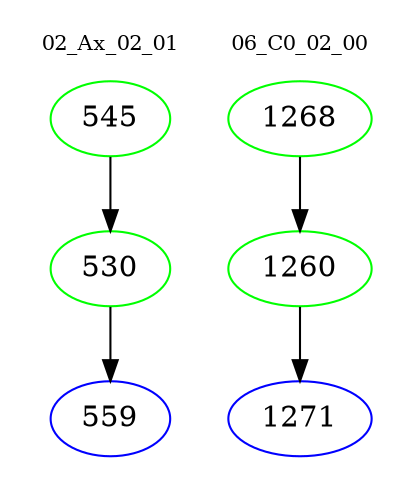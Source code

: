 digraph{
subgraph cluster_0 {
color = white
label = "02_Ax_02_01";
fontsize=10;
T0_545 [label="545", color="green"]
T0_545 -> T0_530 [color="black"]
T0_530 [label="530", color="green"]
T0_530 -> T0_559 [color="black"]
T0_559 [label="559", color="blue"]
}
subgraph cluster_1 {
color = white
label = "06_C0_02_00";
fontsize=10;
T1_1268 [label="1268", color="green"]
T1_1268 -> T1_1260 [color="black"]
T1_1260 [label="1260", color="green"]
T1_1260 -> T1_1271 [color="black"]
T1_1271 [label="1271", color="blue"]
}
}
